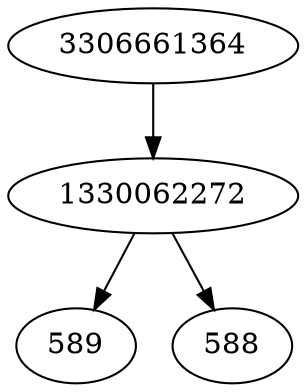 strict digraph  {
1330062272;
3306661364;
589;
588;
1330062272 -> 588;
1330062272 -> 589;
3306661364 -> 1330062272;
}
